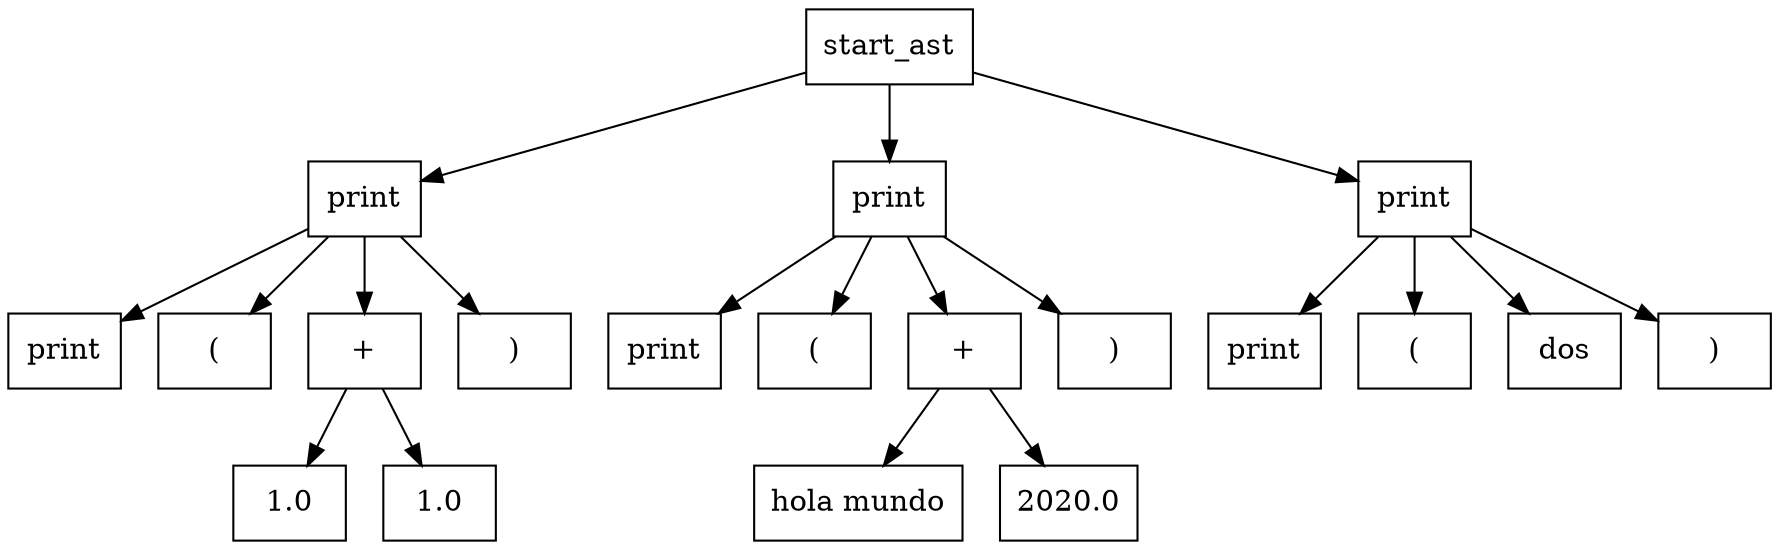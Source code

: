 digraph AST { 
 node [shape=record];
node14[label ="print"];
start_ast -> node14;
node15[label="print"];
node14 -> node15;
node16[label="("];
node14 -> node16;
node13[label="+"];
node14 -> node13;
node9[label="1.0"];
node13 -> node9;
node11[label="1.0"];
node13 -> node11;
node17[label=")"];
node14 -> node17;
node23[label ="print"];
start_ast -> node23;
node24[label="print"];
node23 -> node24;
node25[label="("];
node23 -> node25;
node22[label="+"];
node23 -> node22;
node18[label="hola mundo"];
node22 -> node18;
node20[label="2020.0"];
node22 -> node20;
node26[label=")"];
node23 -> node26;
node29[label ="print"];
start_ast -> node29;
node30[label="print"];
node29 -> node30;
node31[label="("];
node29 -> node31;
node27[label="dos"];
node29 -> node27;
node32[label=")"];
node29 -> node32;

}
